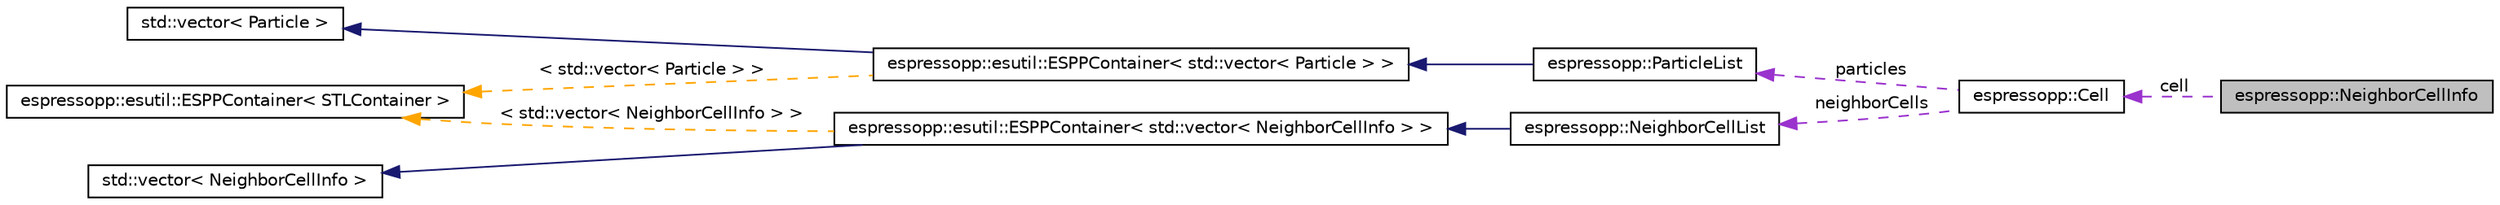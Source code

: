 digraph G
{
  edge [fontname="Helvetica",fontsize="10",labelfontname="Helvetica",labelfontsize="10"];
  node [fontname="Helvetica",fontsize="10",shape=record];
  rankdir="LR";
  Node1 [label="espressopp::NeighborCellInfo",height=0.2,width=0.4,color="black", fillcolor="grey75", style="filled" fontcolor="black"];
  Node2 -> Node1 [dir="back",color="darkorchid3",fontsize="10",style="dashed",label=" cell" ,fontname="Helvetica"];
  Node2 [label="espressopp::Cell",height=0.2,width=0.4,color="black", fillcolor="white", style="filled",URL="$structespressopp_1_1Cell.html"];
  Node3 -> Node2 [dir="back",color="darkorchid3",fontsize="10",style="dashed",label=" particles" ,fontname="Helvetica"];
  Node3 [label="espressopp::ParticleList",height=0.2,width=0.4,color="black", fillcolor="white", style="filled",URL="$structespressopp_1_1ParticleList.html"];
  Node4 -> Node3 [dir="back",color="midnightblue",fontsize="10",style="solid",fontname="Helvetica"];
  Node4 [label="espressopp::esutil::ESPPContainer\< std::vector\< Particle \> \>",height=0.2,width=0.4,color="black", fillcolor="white", style="filled",URL="$classespressopp_1_1esutil_1_1ESPPContainer.html"];
  Node5 -> Node4 [dir="back",color="midnightblue",fontsize="10",style="solid",fontname="Helvetica"];
  Node5 [label="std::vector\< Particle \>",height=0.2,width=0.4,color="black", fillcolor="white", style="filled",URL="$classstd_1_1vector.html"];
  Node6 -> Node4 [dir="back",color="orange",fontsize="10",style="dashed",label=" \< std::vector\< Particle \> \>" ,fontname="Helvetica"];
  Node6 [label="espressopp::esutil::ESPPContainer\< STLContainer \>",height=0.2,width=0.4,color="black", fillcolor="white", style="filled",URL="$classespressopp_1_1esutil_1_1ESPPContainer.html"];
  Node7 -> Node2 [dir="back",color="darkorchid3",fontsize="10",style="dashed",label=" neighborCells" ,fontname="Helvetica"];
  Node7 [label="espressopp::NeighborCellList",height=0.2,width=0.4,color="black", fillcolor="white", style="filled",URL="$structespressopp_1_1NeighborCellList.html"];
  Node8 -> Node7 [dir="back",color="midnightblue",fontsize="10",style="solid",fontname="Helvetica"];
  Node8 [label="espressopp::esutil::ESPPContainer\< std::vector\< NeighborCellInfo \> \>",height=0.2,width=0.4,color="black", fillcolor="white", style="filled",URL="$classespressopp_1_1esutil_1_1ESPPContainer.html"];
  Node9 -> Node8 [dir="back",color="midnightblue",fontsize="10",style="solid",fontname="Helvetica"];
  Node9 [label="std::vector\< NeighborCellInfo \>",height=0.2,width=0.4,color="black", fillcolor="white", style="filled",URL="$classstd_1_1vector.html"];
  Node6 -> Node8 [dir="back",color="orange",fontsize="10",style="dashed",label=" \< std::vector\< NeighborCellInfo \> \>" ,fontname="Helvetica"];
}
